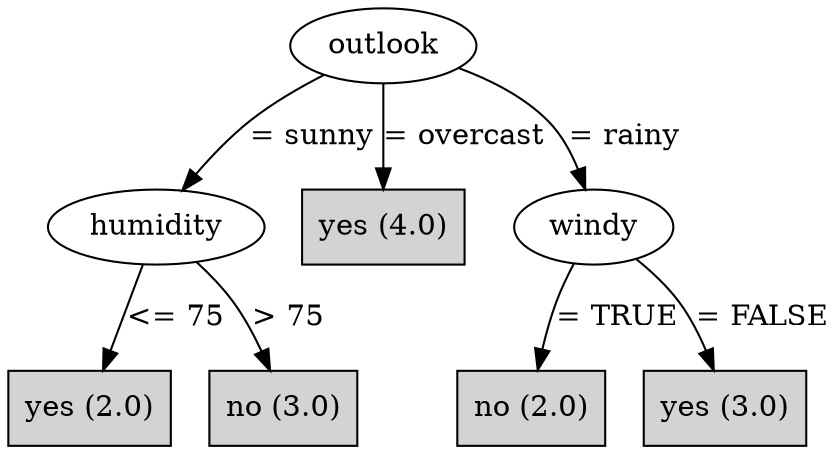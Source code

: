 digraph J48Tree {
N0 [label="outlook" ]
N0->N1 [label="= sunny"]
N1 [label="humidity" ]
N1->N2 [label="<= 75"]
N2 [label="yes (2.0)" shape=box style=filled ]
N1->N3 [label="> 75"]
N3 [label="no (3.0)" shape=box style=filled ]
N0->N4 [label="= overcast"]
N4 [label="yes (4.0)" shape=box style=filled ]
N0->N5 [label="= rainy"]
N5 [label="windy" ]
N5->N6 [label="= TRUE"]
N6 [label="no (2.0)" shape=box style=filled ]
N5->N7 [label="= FALSE"]
N7 [label="yes (3.0)" shape=box style=filled ]
}
